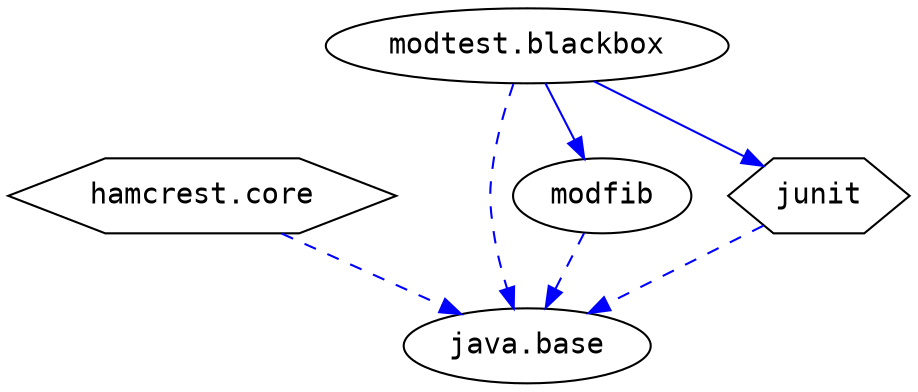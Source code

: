 # Created by depvis.JigsawDepVisualizer on Fri Dec 30 11:18:52 CET 2016
digraph Java9_Dependency_Visualizer {
hamcrest_core[fontname="Consolas",shape="hexagon",label="hamcrest.core"];
java_base[fontname="Consolas",shape="ellipse",label="java.base"];
modtest_blackbox[fontname="Consolas",shape="ellipse",label="modtest.blackbox"];
modfib[fontname="Consolas",shape="ellipse",label="modfib"];
junit[fontname="Consolas",shape="hexagon",label="junit"];
hamcrest_core -> java_base[color="#0000ff",fontname="Consolas",fontcolor="#0000ff",style="dashed",weight="16"]
modtest_blackbox -> modfib[color="#0000ff",fontname="Consolas",fontcolor="#0000ff",weight="8"]
modtest_blackbox -> junit[color="#0000ff",fontname="Consolas",fontcolor="#0000ff",weight="8"]
modtest_blackbox -> java_base[color="#0000ff",fontname="Consolas",fontcolor="#0000ff",style="dashed",weight="16"]
modfib -> java_base[color="#0000ff",fontname="Consolas",fontcolor="#0000ff",style="dashed",weight="16"]
junit -> java_base[color="#0000ff",fontname="Consolas",fontcolor="#0000ff",style="dashed",weight="16"]
}
